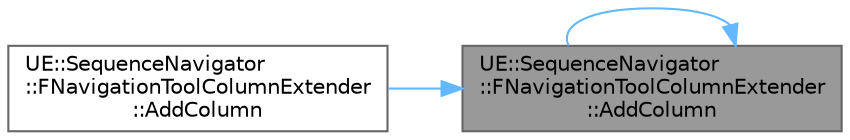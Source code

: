 digraph "UE::SequenceNavigator::FNavigationToolColumnExtender::AddColumn"
{
 // INTERACTIVE_SVG=YES
 // LATEX_PDF_SIZE
  bgcolor="transparent";
  edge [fontname=Helvetica,fontsize=10,labelfontname=Helvetica,labelfontsize=10];
  node [fontname=Helvetica,fontsize=10,shape=box,height=0.2,width=0.4];
  rankdir="RL";
  Node1 [id="Node000001",label="UE::SequenceNavigator\l::FNavigationToolColumnExtender\l::AddColumn",height=0.2,width=0.4,color="gray40", fillcolor="grey60", style="filled", fontcolor="black",tooltip=" "];
  Node1 -> Node1 [id="edge1_Node000001_Node000001",dir="back",color="steelblue1",style="solid",tooltip=" "];
  Node1 -> Node2 [id="edge2_Node000001_Node000002",dir="back",color="steelblue1",style="solid",tooltip=" "];
  Node2 [id="Node000002",label="UE::SequenceNavigator\l::FNavigationToolColumnExtender\l::AddColumn",height=0.2,width=0.4,color="grey40", fillcolor="white", style="filled",URL="$da/dc4/classUE_1_1SequenceNavigator_1_1FNavigationToolColumnExtender.html#a6cef46b1c2473fa30658d523b318c634",tooltip=" "];
}
